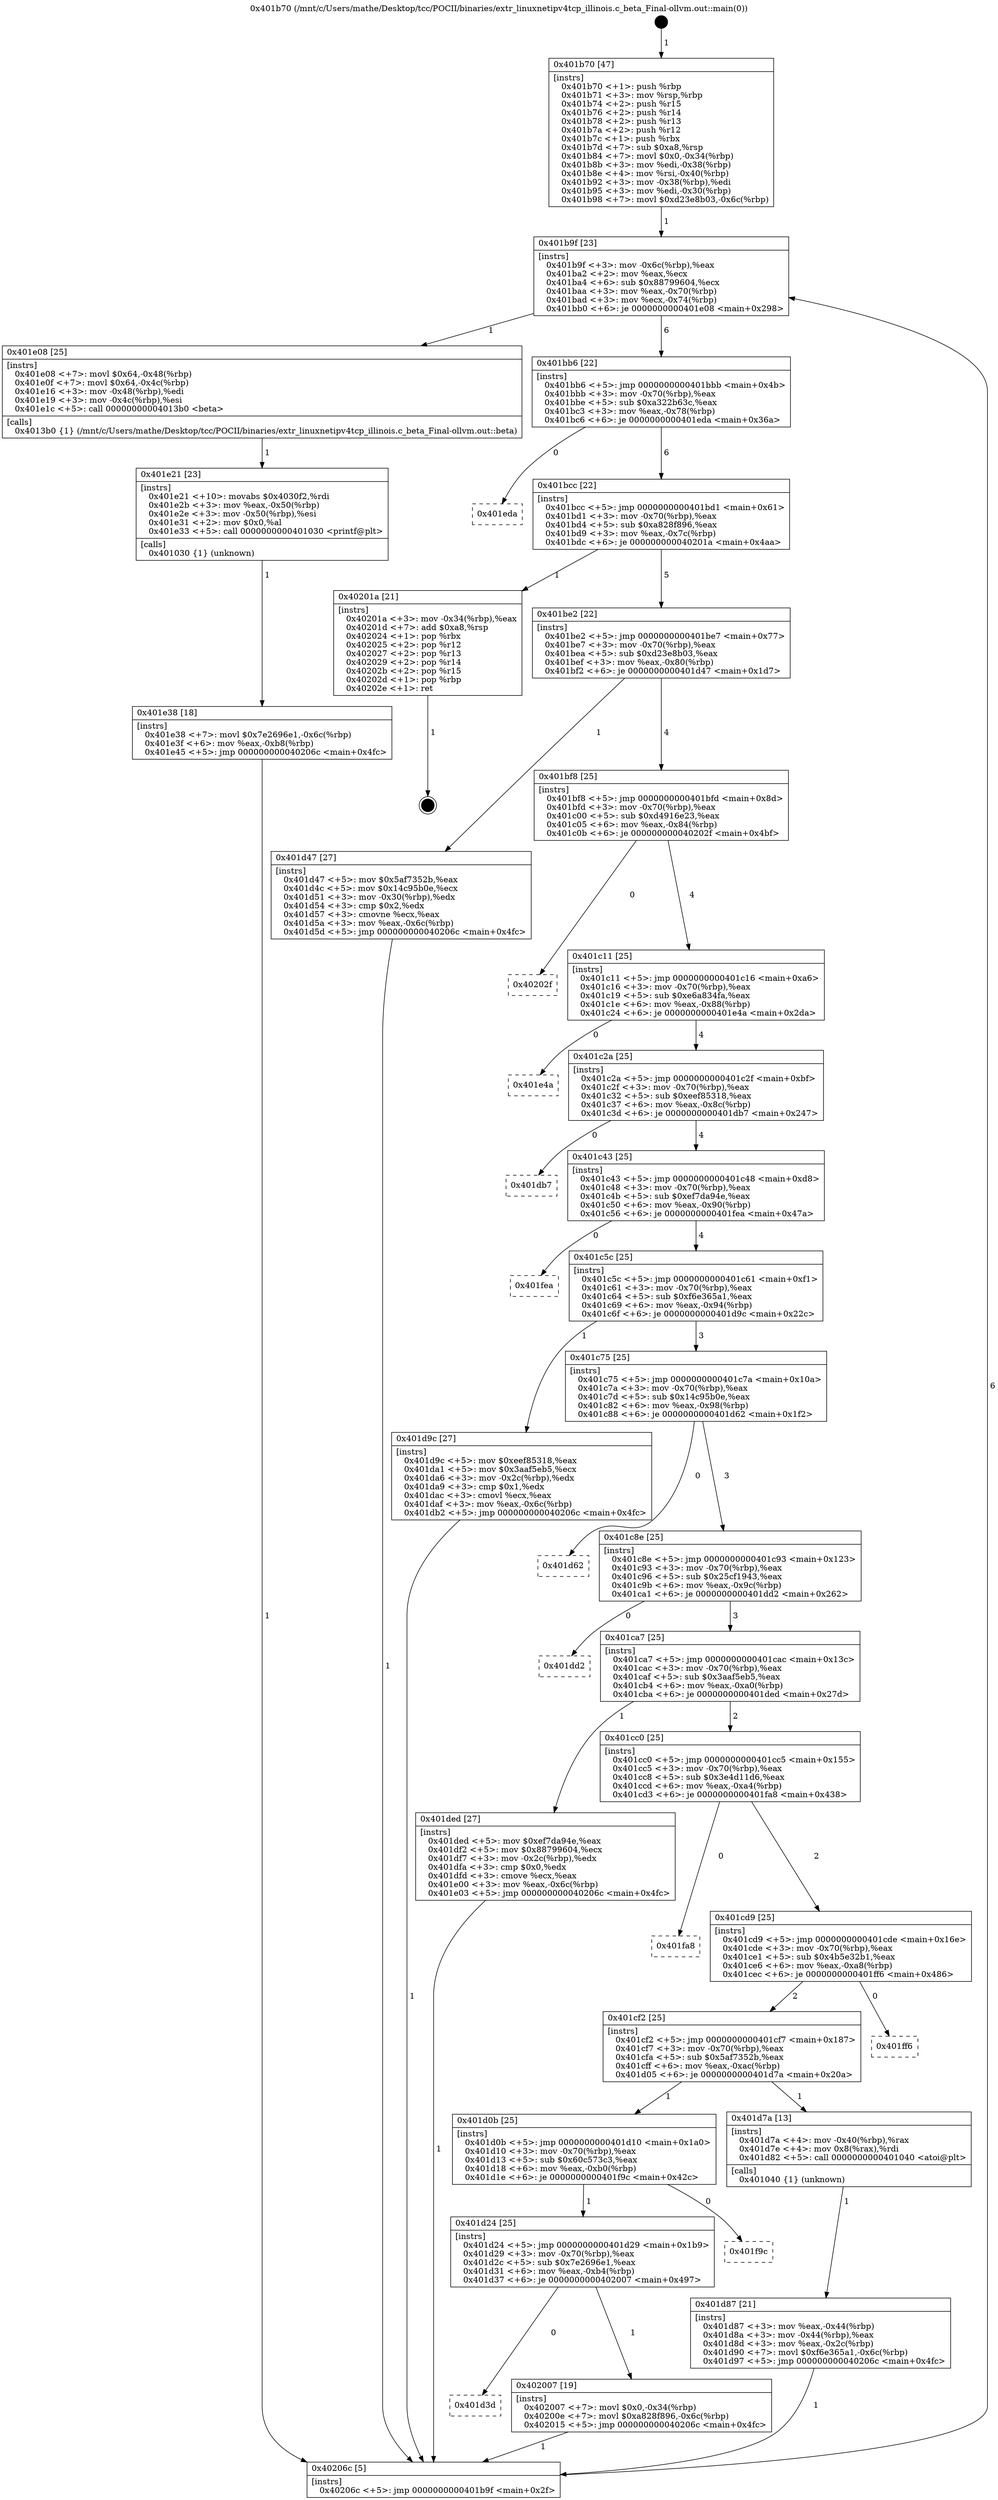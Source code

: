 digraph "0x401b70" {
  label = "0x401b70 (/mnt/c/Users/mathe/Desktop/tcc/POCII/binaries/extr_linuxnetipv4tcp_illinois.c_beta_Final-ollvm.out::main(0))"
  labelloc = "t"
  node[shape=record]

  Entry [label="",width=0.3,height=0.3,shape=circle,fillcolor=black,style=filled]
  "0x401b9f" [label="{
     0x401b9f [23]\l
     | [instrs]\l
     &nbsp;&nbsp;0x401b9f \<+3\>: mov -0x6c(%rbp),%eax\l
     &nbsp;&nbsp;0x401ba2 \<+2\>: mov %eax,%ecx\l
     &nbsp;&nbsp;0x401ba4 \<+6\>: sub $0x88799604,%ecx\l
     &nbsp;&nbsp;0x401baa \<+3\>: mov %eax,-0x70(%rbp)\l
     &nbsp;&nbsp;0x401bad \<+3\>: mov %ecx,-0x74(%rbp)\l
     &nbsp;&nbsp;0x401bb0 \<+6\>: je 0000000000401e08 \<main+0x298\>\l
  }"]
  "0x401e08" [label="{
     0x401e08 [25]\l
     | [instrs]\l
     &nbsp;&nbsp;0x401e08 \<+7\>: movl $0x64,-0x48(%rbp)\l
     &nbsp;&nbsp;0x401e0f \<+7\>: movl $0x64,-0x4c(%rbp)\l
     &nbsp;&nbsp;0x401e16 \<+3\>: mov -0x48(%rbp),%edi\l
     &nbsp;&nbsp;0x401e19 \<+3\>: mov -0x4c(%rbp),%esi\l
     &nbsp;&nbsp;0x401e1c \<+5\>: call 00000000004013b0 \<beta\>\l
     | [calls]\l
     &nbsp;&nbsp;0x4013b0 \{1\} (/mnt/c/Users/mathe/Desktop/tcc/POCII/binaries/extr_linuxnetipv4tcp_illinois.c_beta_Final-ollvm.out::beta)\l
  }"]
  "0x401bb6" [label="{
     0x401bb6 [22]\l
     | [instrs]\l
     &nbsp;&nbsp;0x401bb6 \<+5\>: jmp 0000000000401bbb \<main+0x4b\>\l
     &nbsp;&nbsp;0x401bbb \<+3\>: mov -0x70(%rbp),%eax\l
     &nbsp;&nbsp;0x401bbe \<+5\>: sub $0xa322b63c,%eax\l
     &nbsp;&nbsp;0x401bc3 \<+3\>: mov %eax,-0x78(%rbp)\l
     &nbsp;&nbsp;0x401bc6 \<+6\>: je 0000000000401eda \<main+0x36a\>\l
  }"]
  Exit [label="",width=0.3,height=0.3,shape=circle,fillcolor=black,style=filled,peripheries=2]
  "0x401eda" [label="{
     0x401eda\l
  }", style=dashed]
  "0x401bcc" [label="{
     0x401bcc [22]\l
     | [instrs]\l
     &nbsp;&nbsp;0x401bcc \<+5\>: jmp 0000000000401bd1 \<main+0x61\>\l
     &nbsp;&nbsp;0x401bd1 \<+3\>: mov -0x70(%rbp),%eax\l
     &nbsp;&nbsp;0x401bd4 \<+5\>: sub $0xa828f896,%eax\l
     &nbsp;&nbsp;0x401bd9 \<+3\>: mov %eax,-0x7c(%rbp)\l
     &nbsp;&nbsp;0x401bdc \<+6\>: je 000000000040201a \<main+0x4aa\>\l
  }"]
  "0x401d3d" [label="{
     0x401d3d\l
  }", style=dashed]
  "0x40201a" [label="{
     0x40201a [21]\l
     | [instrs]\l
     &nbsp;&nbsp;0x40201a \<+3\>: mov -0x34(%rbp),%eax\l
     &nbsp;&nbsp;0x40201d \<+7\>: add $0xa8,%rsp\l
     &nbsp;&nbsp;0x402024 \<+1\>: pop %rbx\l
     &nbsp;&nbsp;0x402025 \<+2\>: pop %r12\l
     &nbsp;&nbsp;0x402027 \<+2\>: pop %r13\l
     &nbsp;&nbsp;0x402029 \<+2\>: pop %r14\l
     &nbsp;&nbsp;0x40202b \<+2\>: pop %r15\l
     &nbsp;&nbsp;0x40202d \<+1\>: pop %rbp\l
     &nbsp;&nbsp;0x40202e \<+1\>: ret\l
  }"]
  "0x401be2" [label="{
     0x401be2 [22]\l
     | [instrs]\l
     &nbsp;&nbsp;0x401be2 \<+5\>: jmp 0000000000401be7 \<main+0x77\>\l
     &nbsp;&nbsp;0x401be7 \<+3\>: mov -0x70(%rbp),%eax\l
     &nbsp;&nbsp;0x401bea \<+5\>: sub $0xd23e8b03,%eax\l
     &nbsp;&nbsp;0x401bef \<+3\>: mov %eax,-0x80(%rbp)\l
     &nbsp;&nbsp;0x401bf2 \<+6\>: je 0000000000401d47 \<main+0x1d7\>\l
  }"]
  "0x402007" [label="{
     0x402007 [19]\l
     | [instrs]\l
     &nbsp;&nbsp;0x402007 \<+7\>: movl $0x0,-0x34(%rbp)\l
     &nbsp;&nbsp;0x40200e \<+7\>: movl $0xa828f896,-0x6c(%rbp)\l
     &nbsp;&nbsp;0x402015 \<+5\>: jmp 000000000040206c \<main+0x4fc\>\l
  }"]
  "0x401d47" [label="{
     0x401d47 [27]\l
     | [instrs]\l
     &nbsp;&nbsp;0x401d47 \<+5\>: mov $0x5af7352b,%eax\l
     &nbsp;&nbsp;0x401d4c \<+5\>: mov $0x14c95b0e,%ecx\l
     &nbsp;&nbsp;0x401d51 \<+3\>: mov -0x30(%rbp),%edx\l
     &nbsp;&nbsp;0x401d54 \<+3\>: cmp $0x2,%edx\l
     &nbsp;&nbsp;0x401d57 \<+3\>: cmovne %ecx,%eax\l
     &nbsp;&nbsp;0x401d5a \<+3\>: mov %eax,-0x6c(%rbp)\l
     &nbsp;&nbsp;0x401d5d \<+5\>: jmp 000000000040206c \<main+0x4fc\>\l
  }"]
  "0x401bf8" [label="{
     0x401bf8 [25]\l
     | [instrs]\l
     &nbsp;&nbsp;0x401bf8 \<+5\>: jmp 0000000000401bfd \<main+0x8d\>\l
     &nbsp;&nbsp;0x401bfd \<+3\>: mov -0x70(%rbp),%eax\l
     &nbsp;&nbsp;0x401c00 \<+5\>: sub $0xd4916e23,%eax\l
     &nbsp;&nbsp;0x401c05 \<+6\>: mov %eax,-0x84(%rbp)\l
     &nbsp;&nbsp;0x401c0b \<+6\>: je 000000000040202f \<main+0x4bf\>\l
  }"]
  "0x40206c" [label="{
     0x40206c [5]\l
     | [instrs]\l
     &nbsp;&nbsp;0x40206c \<+5\>: jmp 0000000000401b9f \<main+0x2f\>\l
  }"]
  "0x401b70" [label="{
     0x401b70 [47]\l
     | [instrs]\l
     &nbsp;&nbsp;0x401b70 \<+1\>: push %rbp\l
     &nbsp;&nbsp;0x401b71 \<+3\>: mov %rsp,%rbp\l
     &nbsp;&nbsp;0x401b74 \<+2\>: push %r15\l
     &nbsp;&nbsp;0x401b76 \<+2\>: push %r14\l
     &nbsp;&nbsp;0x401b78 \<+2\>: push %r13\l
     &nbsp;&nbsp;0x401b7a \<+2\>: push %r12\l
     &nbsp;&nbsp;0x401b7c \<+1\>: push %rbx\l
     &nbsp;&nbsp;0x401b7d \<+7\>: sub $0xa8,%rsp\l
     &nbsp;&nbsp;0x401b84 \<+7\>: movl $0x0,-0x34(%rbp)\l
     &nbsp;&nbsp;0x401b8b \<+3\>: mov %edi,-0x38(%rbp)\l
     &nbsp;&nbsp;0x401b8e \<+4\>: mov %rsi,-0x40(%rbp)\l
     &nbsp;&nbsp;0x401b92 \<+3\>: mov -0x38(%rbp),%edi\l
     &nbsp;&nbsp;0x401b95 \<+3\>: mov %edi,-0x30(%rbp)\l
     &nbsp;&nbsp;0x401b98 \<+7\>: movl $0xd23e8b03,-0x6c(%rbp)\l
  }"]
  "0x401d24" [label="{
     0x401d24 [25]\l
     | [instrs]\l
     &nbsp;&nbsp;0x401d24 \<+5\>: jmp 0000000000401d29 \<main+0x1b9\>\l
     &nbsp;&nbsp;0x401d29 \<+3\>: mov -0x70(%rbp),%eax\l
     &nbsp;&nbsp;0x401d2c \<+5\>: sub $0x7e2696e1,%eax\l
     &nbsp;&nbsp;0x401d31 \<+6\>: mov %eax,-0xb4(%rbp)\l
     &nbsp;&nbsp;0x401d37 \<+6\>: je 0000000000402007 \<main+0x497\>\l
  }"]
  "0x40202f" [label="{
     0x40202f\l
  }", style=dashed]
  "0x401c11" [label="{
     0x401c11 [25]\l
     | [instrs]\l
     &nbsp;&nbsp;0x401c11 \<+5\>: jmp 0000000000401c16 \<main+0xa6\>\l
     &nbsp;&nbsp;0x401c16 \<+3\>: mov -0x70(%rbp),%eax\l
     &nbsp;&nbsp;0x401c19 \<+5\>: sub $0xe6a834fa,%eax\l
     &nbsp;&nbsp;0x401c1e \<+6\>: mov %eax,-0x88(%rbp)\l
     &nbsp;&nbsp;0x401c24 \<+6\>: je 0000000000401e4a \<main+0x2da\>\l
  }"]
  "0x401f9c" [label="{
     0x401f9c\l
  }", style=dashed]
  "0x401e4a" [label="{
     0x401e4a\l
  }", style=dashed]
  "0x401c2a" [label="{
     0x401c2a [25]\l
     | [instrs]\l
     &nbsp;&nbsp;0x401c2a \<+5\>: jmp 0000000000401c2f \<main+0xbf\>\l
     &nbsp;&nbsp;0x401c2f \<+3\>: mov -0x70(%rbp),%eax\l
     &nbsp;&nbsp;0x401c32 \<+5\>: sub $0xeef85318,%eax\l
     &nbsp;&nbsp;0x401c37 \<+6\>: mov %eax,-0x8c(%rbp)\l
     &nbsp;&nbsp;0x401c3d \<+6\>: je 0000000000401db7 \<main+0x247\>\l
  }"]
  "0x401e38" [label="{
     0x401e38 [18]\l
     | [instrs]\l
     &nbsp;&nbsp;0x401e38 \<+7\>: movl $0x7e2696e1,-0x6c(%rbp)\l
     &nbsp;&nbsp;0x401e3f \<+6\>: mov %eax,-0xb8(%rbp)\l
     &nbsp;&nbsp;0x401e45 \<+5\>: jmp 000000000040206c \<main+0x4fc\>\l
  }"]
  "0x401db7" [label="{
     0x401db7\l
  }", style=dashed]
  "0x401c43" [label="{
     0x401c43 [25]\l
     | [instrs]\l
     &nbsp;&nbsp;0x401c43 \<+5\>: jmp 0000000000401c48 \<main+0xd8\>\l
     &nbsp;&nbsp;0x401c48 \<+3\>: mov -0x70(%rbp),%eax\l
     &nbsp;&nbsp;0x401c4b \<+5\>: sub $0xef7da94e,%eax\l
     &nbsp;&nbsp;0x401c50 \<+6\>: mov %eax,-0x90(%rbp)\l
     &nbsp;&nbsp;0x401c56 \<+6\>: je 0000000000401fea \<main+0x47a\>\l
  }"]
  "0x401e21" [label="{
     0x401e21 [23]\l
     | [instrs]\l
     &nbsp;&nbsp;0x401e21 \<+10\>: movabs $0x4030f2,%rdi\l
     &nbsp;&nbsp;0x401e2b \<+3\>: mov %eax,-0x50(%rbp)\l
     &nbsp;&nbsp;0x401e2e \<+3\>: mov -0x50(%rbp),%esi\l
     &nbsp;&nbsp;0x401e31 \<+2\>: mov $0x0,%al\l
     &nbsp;&nbsp;0x401e33 \<+5\>: call 0000000000401030 \<printf@plt\>\l
     | [calls]\l
     &nbsp;&nbsp;0x401030 \{1\} (unknown)\l
  }"]
  "0x401fea" [label="{
     0x401fea\l
  }", style=dashed]
  "0x401c5c" [label="{
     0x401c5c [25]\l
     | [instrs]\l
     &nbsp;&nbsp;0x401c5c \<+5\>: jmp 0000000000401c61 \<main+0xf1\>\l
     &nbsp;&nbsp;0x401c61 \<+3\>: mov -0x70(%rbp),%eax\l
     &nbsp;&nbsp;0x401c64 \<+5\>: sub $0xf6e365a1,%eax\l
     &nbsp;&nbsp;0x401c69 \<+6\>: mov %eax,-0x94(%rbp)\l
     &nbsp;&nbsp;0x401c6f \<+6\>: je 0000000000401d9c \<main+0x22c\>\l
  }"]
  "0x401d87" [label="{
     0x401d87 [21]\l
     | [instrs]\l
     &nbsp;&nbsp;0x401d87 \<+3\>: mov %eax,-0x44(%rbp)\l
     &nbsp;&nbsp;0x401d8a \<+3\>: mov -0x44(%rbp),%eax\l
     &nbsp;&nbsp;0x401d8d \<+3\>: mov %eax,-0x2c(%rbp)\l
     &nbsp;&nbsp;0x401d90 \<+7\>: movl $0xf6e365a1,-0x6c(%rbp)\l
     &nbsp;&nbsp;0x401d97 \<+5\>: jmp 000000000040206c \<main+0x4fc\>\l
  }"]
  "0x401d9c" [label="{
     0x401d9c [27]\l
     | [instrs]\l
     &nbsp;&nbsp;0x401d9c \<+5\>: mov $0xeef85318,%eax\l
     &nbsp;&nbsp;0x401da1 \<+5\>: mov $0x3aaf5eb5,%ecx\l
     &nbsp;&nbsp;0x401da6 \<+3\>: mov -0x2c(%rbp),%edx\l
     &nbsp;&nbsp;0x401da9 \<+3\>: cmp $0x1,%edx\l
     &nbsp;&nbsp;0x401dac \<+3\>: cmovl %ecx,%eax\l
     &nbsp;&nbsp;0x401daf \<+3\>: mov %eax,-0x6c(%rbp)\l
     &nbsp;&nbsp;0x401db2 \<+5\>: jmp 000000000040206c \<main+0x4fc\>\l
  }"]
  "0x401c75" [label="{
     0x401c75 [25]\l
     | [instrs]\l
     &nbsp;&nbsp;0x401c75 \<+5\>: jmp 0000000000401c7a \<main+0x10a\>\l
     &nbsp;&nbsp;0x401c7a \<+3\>: mov -0x70(%rbp),%eax\l
     &nbsp;&nbsp;0x401c7d \<+5\>: sub $0x14c95b0e,%eax\l
     &nbsp;&nbsp;0x401c82 \<+6\>: mov %eax,-0x98(%rbp)\l
     &nbsp;&nbsp;0x401c88 \<+6\>: je 0000000000401d62 \<main+0x1f2\>\l
  }"]
  "0x401d0b" [label="{
     0x401d0b [25]\l
     | [instrs]\l
     &nbsp;&nbsp;0x401d0b \<+5\>: jmp 0000000000401d10 \<main+0x1a0\>\l
     &nbsp;&nbsp;0x401d10 \<+3\>: mov -0x70(%rbp),%eax\l
     &nbsp;&nbsp;0x401d13 \<+5\>: sub $0x60c573c3,%eax\l
     &nbsp;&nbsp;0x401d18 \<+6\>: mov %eax,-0xb0(%rbp)\l
     &nbsp;&nbsp;0x401d1e \<+6\>: je 0000000000401f9c \<main+0x42c\>\l
  }"]
  "0x401d62" [label="{
     0x401d62\l
  }", style=dashed]
  "0x401c8e" [label="{
     0x401c8e [25]\l
     | [instrs]\l
     &nbsp;&nbsp;0x401c8e \<+5\>: jmp 0000000000401c93 \<main+0x123\>\l
     &nbsp;&nbsp;0x401c93 \<+3\>: mov -0x70(%rbp),%eax\l
     &nbsp;&nbsp;0x401c96 \<+5\>: sub $0x25cf1943,%eax\l
     &nbsp;&nbsp;0x401c9b \<+6\>: mov %eax,-0x9c(%rbp)\l
     &nbsp;&nbsp;0x401ca1 \<+6\>: je 0000000000401dd2 \<main+0x262\>\l
  }"]
  "0x401d7a" [label="{
     0x401d7a [13]\l
     | [instrs]\l
     &nbsp;&nbsp;0x401d7a \<+4\>: mov -0x40(%rbp),%rax\l
     &nbsp;&nbsp;0x401d7e \<+4\>: mov 0x8(%rax),%rdi\l
     &nbsp;&nbsp;0x401d82 \<+5\>: call 0000000000401040 \<atoi@plt\>\l
     | [calls]\l
     &nbsp;&nbsp;0x401040 \{1\} (unknown)\l
  }"]
  "0x401dd2" [label="{
     0x401dd2\l
  }", style=dashed]
  "0x401ca7" [label="{
     0x401ca7 [25]\l
     | [instrs]\l
     &nbsp;&nbsp;0x401ca7 \<+5\>: jmp 0000000000401cac \<main+0x13c\>\l
     &nbsp;&nbsp;0x401cac \<+3\>: mov -0x70(%rbp),%eax\l
     &nbsp;&nbsp;0x401caf \<+5\>: sub $0x3aaf5eb5,%eax\l
     &nbsp;&nbsp;0x401cb4 \<+6\>: mov %eax,-0xa0(%rbp)\l
     &nbsp;&nbsp;0x401cba \<+6\>: je 0000000000401ded \<main+0x27d\>\l
  }"]
  "0x401cf2" [label="{
     0x401cf2 [25]\l
     | [instrs]\l
     &nbsp;&nbsp;0x401cf2 \<+5\>: jmp 0000000000401cf7 \<main+0x187\>\l
     &nbsp;&nbsp;0x401cf7 \<+3\>: mov -0x70(%rbp),%eax\l
     &nbsp;&nbsp;0x401cfa \<+5\>: sub $0x5af7352b,%eax\l
     &nbsp;&nbsp;0x401cff \<+6\>: mov %eax,-0xac(%rbp)\l
     &nbsp;&nbsp;0x401d05 \<+6\>: je 0000000000401d7a \<main+0x20a\>\l
  }"]
  "0x401ded" [label="{
     0x401ded [27]\l
     | [instrs]\l
     &nbsp;&nbsp;0x401ded \<+5\>: mov $0xef7da94e,%eax\l
     &nbsp;&nbsp;0x401df2 \<+5\>: mov $0x88799604,%ecx\l
     &nbsp;&nbsp;0x401df7 \<+3\>: mov -0x2c(%rbp),%edx\l
     &nbsp;&nbsp;0x401dfa \<+3\>: cmp $0x0,%edx\l
     &nbsp;&nbsp;0x401dfd \<+3\>: cmove %ecx,%eax\l
     &nbsp;&nbsp;0x401e00 \<+3\>: mov %eax,-0x6c(%rbp)\l
     &nbsp;&nbsp;0x401e03 \<+5\>: jmp 000000000040206c \<main+0x4fc\>\l
  }"]
  "0x401cc0" [label="{
     0x401cc0 [25]\l
     | [instrs]\l
     &nbsp;&nbsp;0x401cc0 \<+5\>: jmp 0000000000401cc5 \<main+0x155\>\l
     &nbsp;&nbsp;0x401cc5 \<+3\>: mov -0x70(%rbp),%eax\l
     &nbsp;&nbsp;0x401cc8 \<+5\>: sub $0x3e4d11d6,%eax\l
     &nbsp;&nbsp;0x401ccd \<+6\>: mov %eax,-0xa4(%rbp)\l
     &nbsp;&nbsp;0x401cd3 \<+6\>: je 0000000000401fa8 \<main+0x438\>\l
  }"]
  "0x401ff6" [label="{
     0x401ff6\l
  }", style=dashed]
  "0x401fa8" [label="{
     0x401fa8\l
  }", style=dashed]
  "0x401cd9" [label="{
     0x401cd9 [25]\l
     | [instrs]\l
     &nbsp;&nbsp;0x401cd9 \<+5\>: jmp 0000000000401cde \<main+0x16e\>\l
     &nbsp;&nbsp;0x401cde \<+3\>: mov -0x70(%rbp),%eax\l
     &nbsp;&nbsp;0x401ce1 \<+5\>: sub $0x4b5e32b1,%eax\l
     &nbsp;&nbsp;0x401ce6 \<+6\>: mov %eax,-0xa8(%rbp)\l
     &nbsp;&nbsp;0x401cec \<+6\>: je 0000000000401ff6 \<main+0x486\>\l
  }"]
  Entry -> "0x401b70" [label=" 1"]
  "0x401b9f" -> "0x401e08" [label=" 1"]
  "0x401b9f" -> "0x401bb6" [label=" 6"]
  "0x40201a" -> Exit [label=" 1"]
  "0x401bb6" -> "0x401eda" [label=" 0"]
  "0x401bb6" -> "0x401bcc" [label=" 6"]
  "0x402007" -> "0x40206c" [label=" 1"]
  "0x401bcc" -> "0x40201a" [label=" 1"]
  "0x401bcc" -> "0x401be2" [label=" 5"]
  "0x401d24" -> "0x401d3d" [label=" 0"]
  "0x401be2" -> "0x401d47" [label=" 1"]
  "0x401be2" -> "0x401bf8" [label=" 4"]
  "0x401d47" -> "0x40206c" [label=" 1"]
  "0x401b70" -> "0x401b9f" [label=" 1"]
  "0x40206c" -> "0x401b9f" [label=" 6"]
  "0x401d24" -> "0x402007" [label=" 1"]
  "0x401bf8" -> "0x40202f" [label=" 0"]
  "0x401bf8" -> "0x401c11" [label=" 4"]
  "0x401d0b" -> "0x401d24" [label=" 1"]
  "0x401c11" -> "0x401e4a" [label=" 0"]
  "0x401c11" -> "0x401c2a" [label=" 4"]
  "0x401d0b" -> "0x401f9c" [label=" 0"]
  "0x401c2a" -> "0x401db7" [label=" 0"]
  "0x401c2a" -> "0x401c43" [label=" 4"]
  "0x401e38" -> "0x40206c" [label=" 1"]
  "0x401c43" -> "0x401fea" [label=" 0"]
  "0x401c43" -> "0x401c5c" [label=" 4"]
  "0x401e21" -> "0x401e38" [label=" 1"]
  "0x401c5c" -> "0x401d9c" [label=" 1"]
  "0x401c5c" -> "0x401c75" [label=" 3"]
  "0x401e08" -> "0x401e21" [label=" 1"]
  "0x401c75" -> "0x401d62" [label=" 0"]
  "0x401c75" -> "0x401c8e" [label=" 3"]
  "0x401ded" -> "0x40206c" [label=" 1"]
  "0x401c8e" -> "0x401dd2" [label=" 0"]
  "0x401c8e" -> "0x401ca7" [label=" 3"]
  "0x401d9c" -> "0x40206c" [label=" 1"]
  "0x401ca7" -> "0x401ded" [label=" 1"]
  "0x401ca7" -> "0x401cc0" [label=" 2"]
  "0x401d7a" -> "0x401d87" [label=" 1"]
  "0x401cc0" -> "0x401fa8" [label=" 0"]
  "0x401cc0" -> "0x401cd9" [label=" 2"]
  "0x401cf2" -> "0x401d0b" [label=" 1"]
  "0x401cd9" -> "0x401ff6" [label=" 0"]
  "0x401cd9" -> "0x401cf2" [label=" 2"]
  "0x401d87" -> "0x40206c" [label=" 1"]
  "0x401cf2" -> "0x401d7a" [label=" 1"]
}

